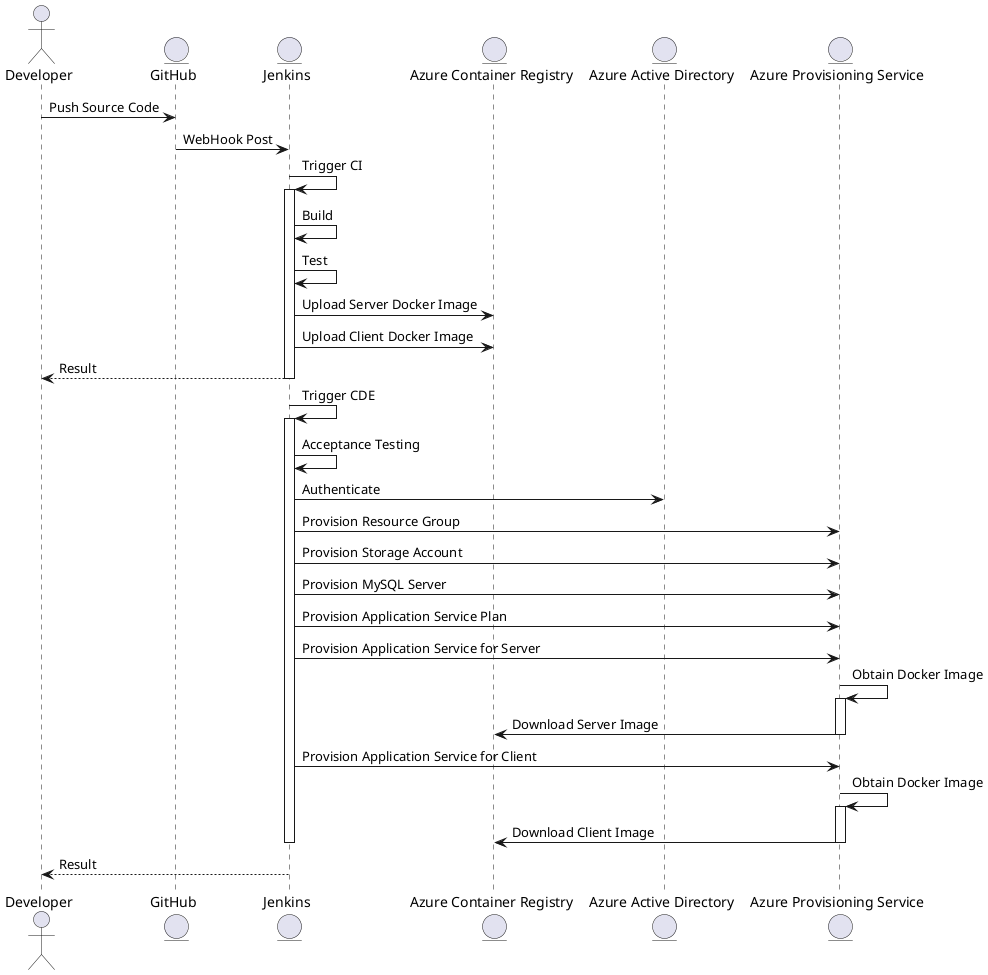 @startuml SequenceDiagram

' Declaration
actor Developer
entity GitHub
entity Jenkins
entity "Azure Container Registry" as ACR
entity "Azure Active Directory" as AD
entity "Azure Provisioning Service" as APS

' Dependency
Developer -> GitHub : Push Source Code

GitHub -> Jenkins : WebHook Post

Jenkins -> Jenkins : Trigger CI
activate Jenkins
Jenkins -> Jenkins : Build
Jenkins -> Jenkins : Test
Jenkins -> ACR : Upload Server Docker Image
Jenkins -> ACR : Upload Client Docker Image
Developer <-- Jenkins : Result
deactivate Jenkins

Jenkins -> Jenkins : Trigger CDE
activate Jenkins
Jenkins -> Jenkins : Acceptance Testing
Jenkins -> AD : Authenticate
Jenkins -> APS : Provision Resource Group
Jenkins -> APS : Provision Storage Account
Jenkins -> APS : Provision MySQL Server
Jenkins -> APS : Provision Application Service Plan
Jenkins -> APS : Provision Application Service for Server
APS -> APS : Obtain Docker Image
activate APS
ACR <- APS : Download Server Image
deactivate APS

Jenkins -> APS : Provision Application Service for Client
APS -> APS : Obtain Docker Image
activate APS
ACR <- APS : Download Client Image
deactivate APS
deactivate Jenkins

Developer <-- Jenkins : Result

@enduml